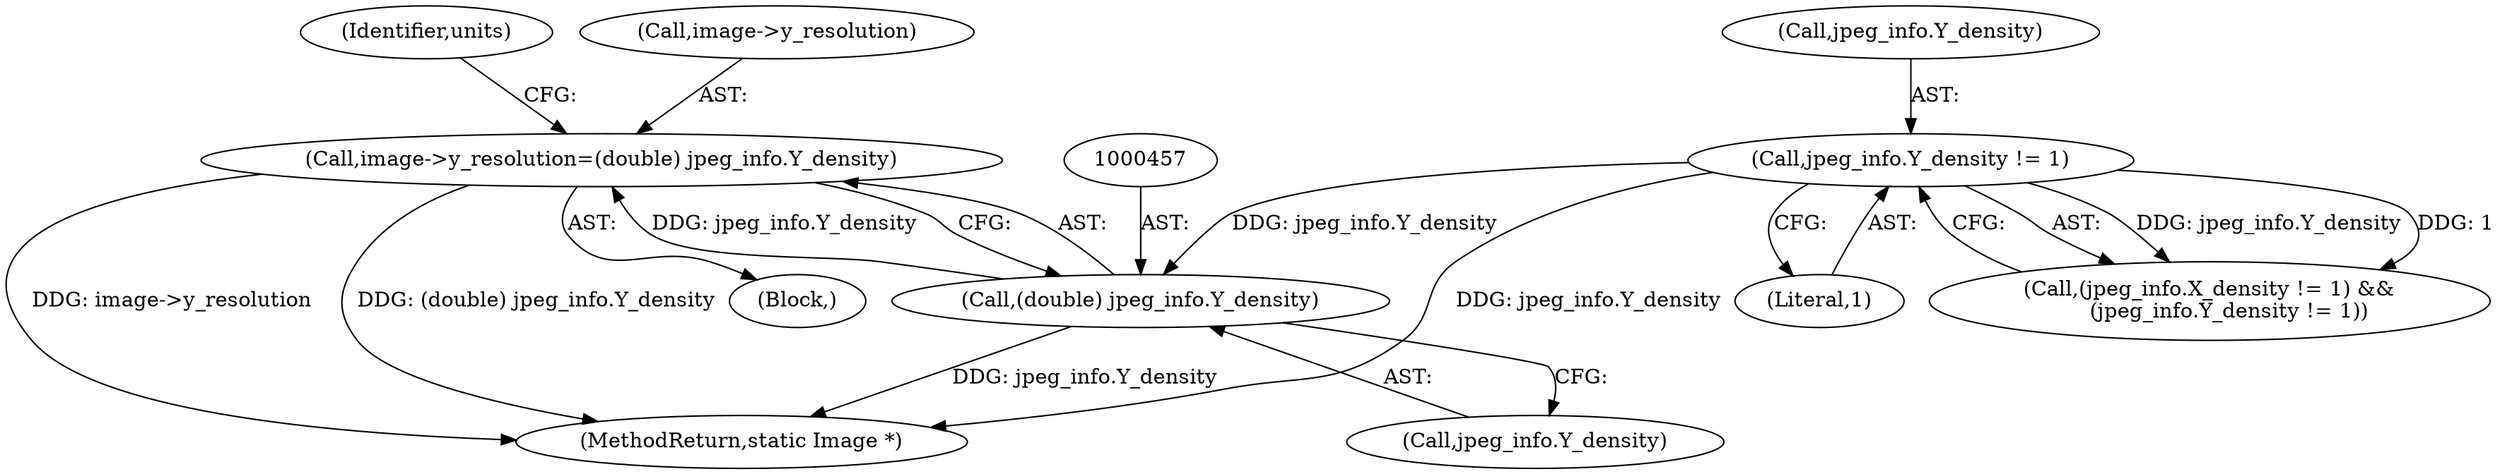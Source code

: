digraph "0_ImageMagick_948356eec65aea91995d4b7cc487d197d2c5f602@pointer" {
"1000452" [label="(Call,image->y_resolution=(double) jpeg_info.Y_density)"];
"1000456" [label="(Call,(double) jpeg_info.Y_density)"];
"1000437" [label="(Call,jpeg_info.Y_density != 1)"];
"1000438" [label="(Call,jpeg_info.Y_density)"];
"1000442" [label="(Block,)"];
"1000453" [label="(Call,image->y_resolution)"];
"1000456" [label="(Call,(double) jpeg_info.Y_density)"];
"1000431" [label="(Call,(jpeg_info.X_density != 1) &&\n      (jpeg_info.Y_density != 1))"];
"1000452" [label="(Call,image->y_resolution=(double) jpeg_info.Y_density)"];
"1000437" [label="(Call,jpeg_info.Y_density != 1)"];
"1001881" [label="(MethodReturn,static Image *)"];
"1000462" [label="(Identifier,units)"];
"1000458" [label="(Call,jpeg_info.Y_density)"];
"1000441" [label="(Literal,1)"];
"1000452" -> "1000442"  [label="AST: "];
"1000452" -> "1000456"  [label="CFG: "];
"1000453" -> "1000452"  [label="AST: "];
"1000456" -> "1000452"  [label="AST: "];
"1000462" -> "1000452"  [label="CFG: "];
"1000452" -> "1001881"  [label="DDG: image->y_resolution"];
"1000452" -> "1001881"  [label="DDG: (double) jpeg_info.Y_density"];
"1000456" -> "1000452"  [label="DDG: jpeg_info.Y_density"];
"1000456" -> "1000458"  [label="CFG: "];
"1000457" -> "1000456"  [label="AST: "];
"1000458" -> "1000456"  [label="AST: "];
"1000456" -> "1001881"  [label="DDG: jpeg_info.Y_density"];
"1000437" -> "1000456"  [label="DDG: jpeg_info.Y_density"];
"1000437" -> "1000431"  [label="AST: "];
"1000437" -> "1000441"  [label="CFG: "];
"1000438" -> "1000437"  [label="AST: "];
"1000441" -> "1000437"  [label="AST: "];
"1000431" -> "1000437"  [label="CFG: "];
"1000437" -> "1001881"  [label="DDG: jpeg_info.Y_density"];
"1000437" -> "1000431"  [label="DDG: jpeg_info.Y_density"];
"1000437" -> "1000431"  [label="DDG: 1"];
}
